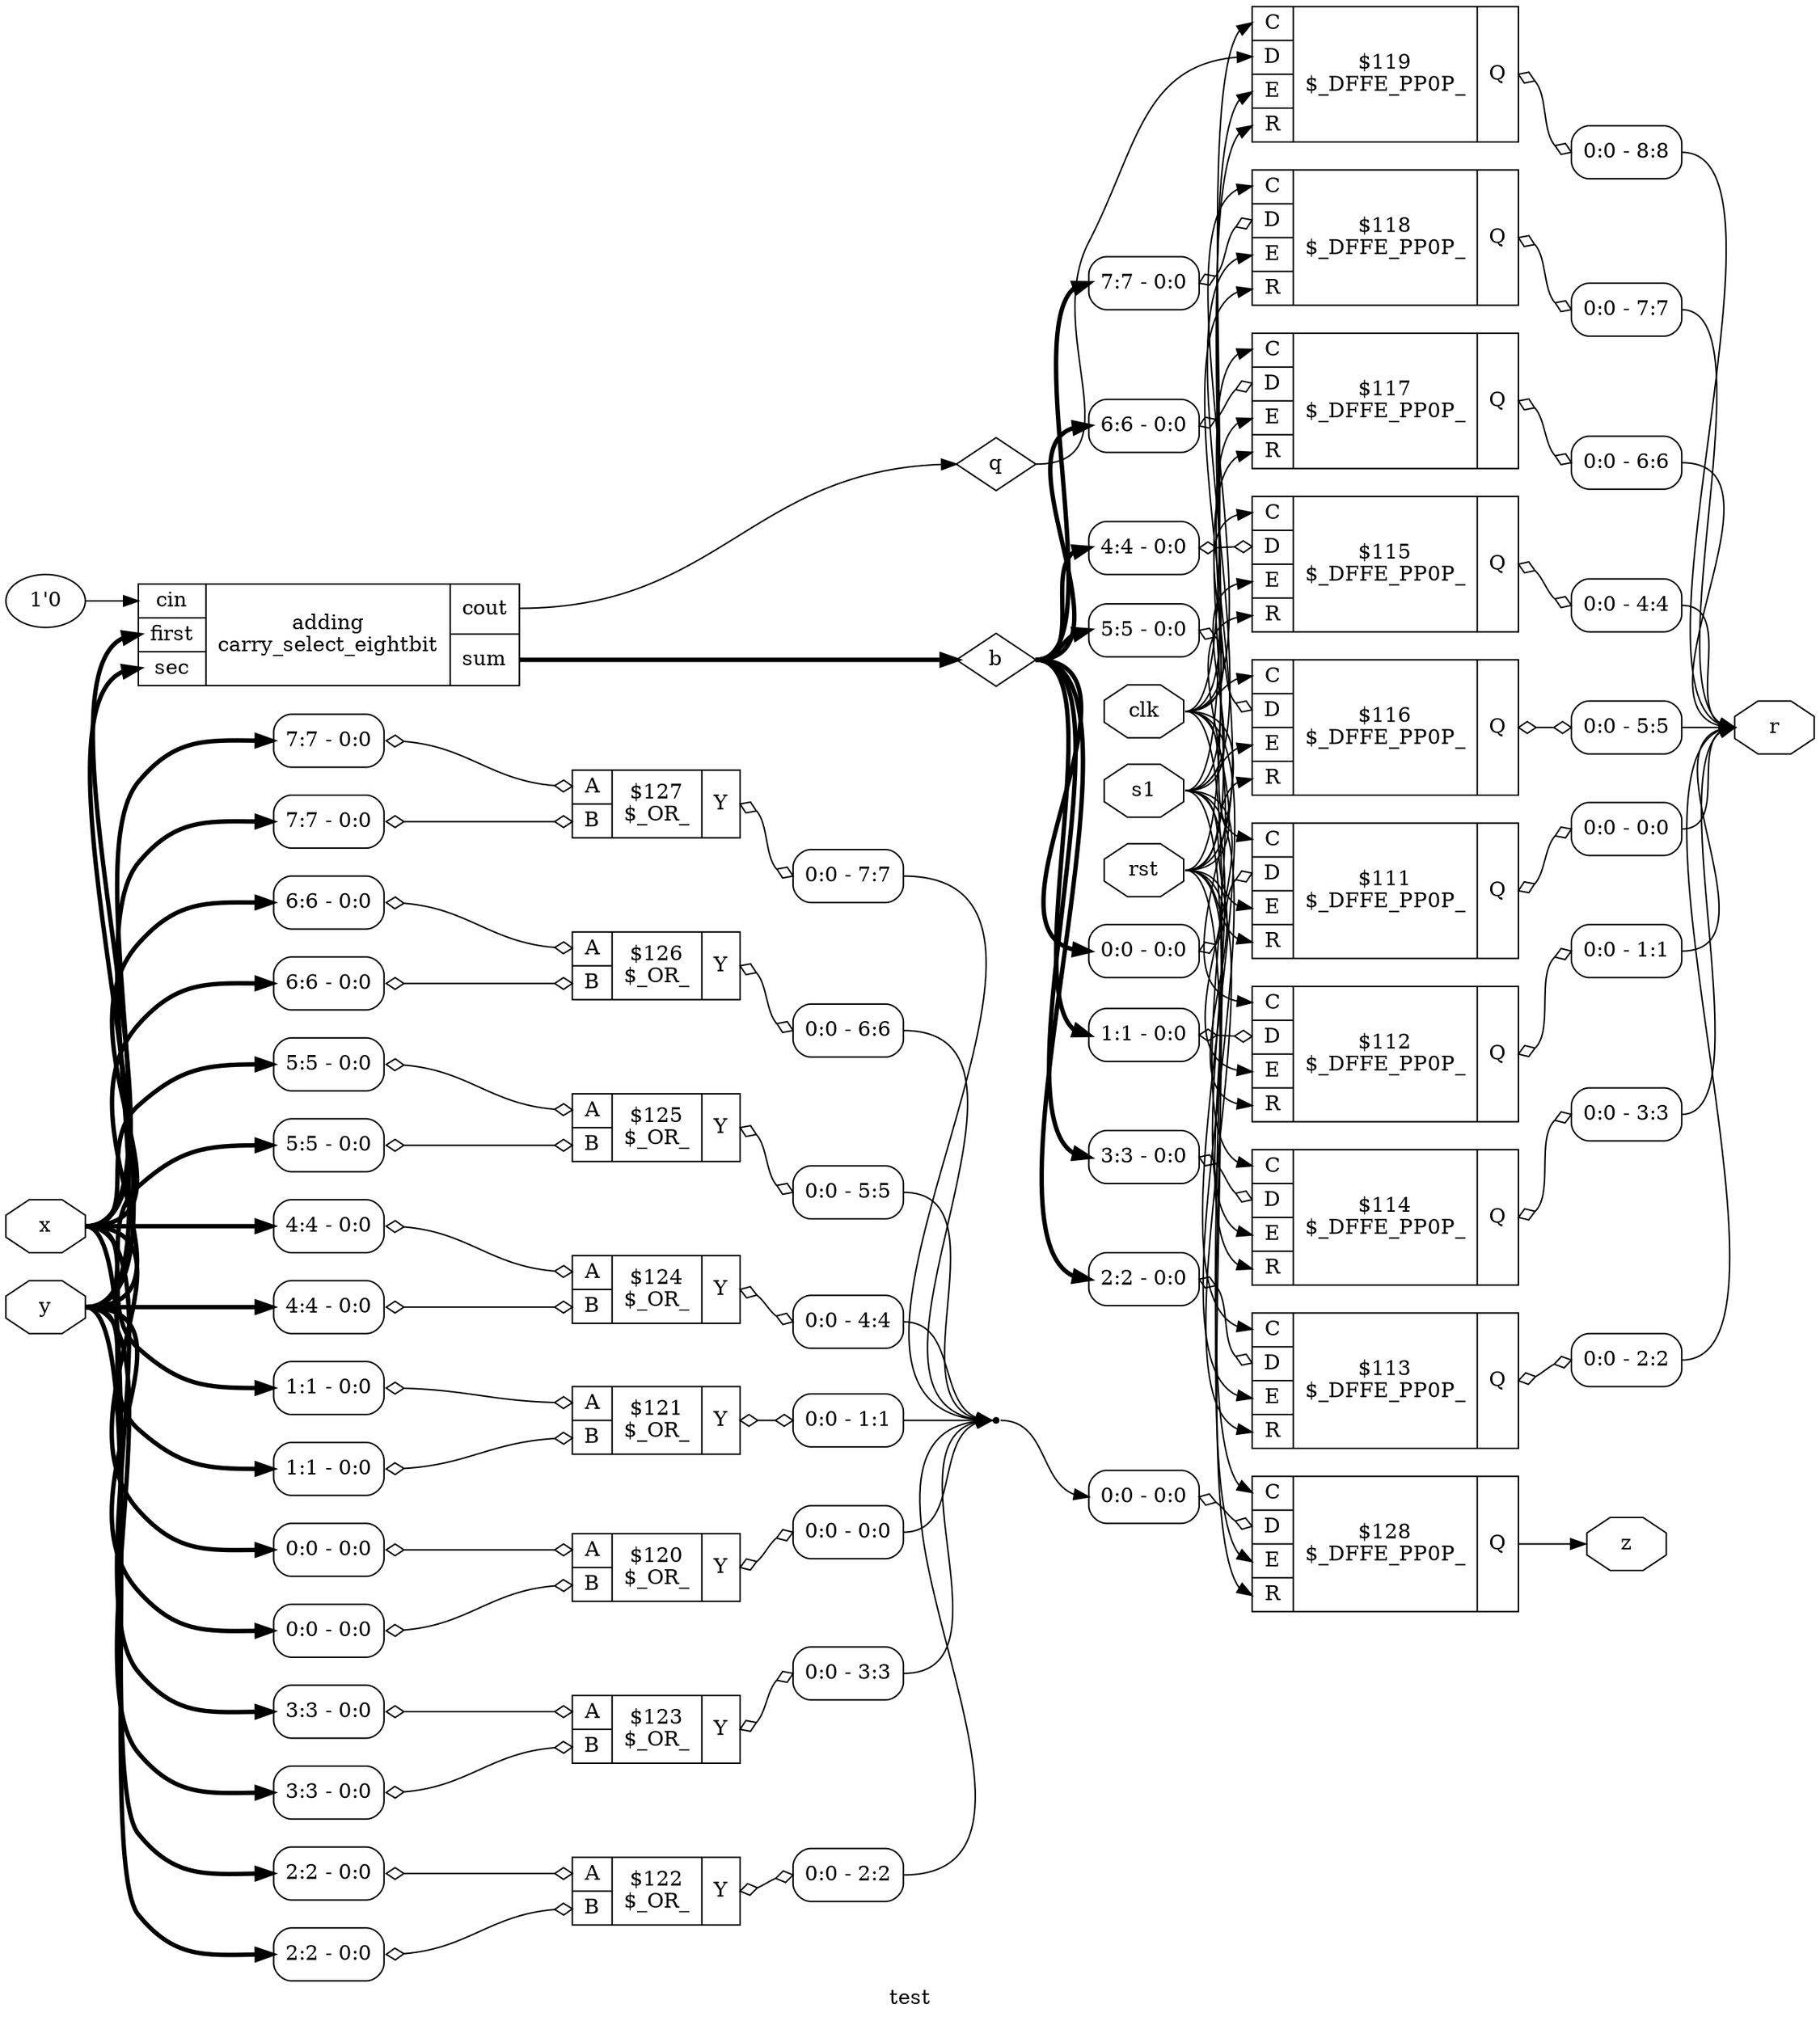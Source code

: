 digraph "test" {
label="test";
rankdir="LR";
remincross=true;
n2 [ shape=diamond, label="b", color="black", fontcolor="black" ];
n3 [ shape=octagon, label="clk", color="black", fontcolor="black" ];
n4 [ shape=diamond, label="q", color="black", fontcolor="black" ];
n5 [ shape=octagon, label="r", color="black", fontcolor="black" ];
n6 [ shape=octagon, label="rst", color="black", fontcolor="black" ];
n7 [ shape=octagon, label="s1", color="black", fontcolor="black" ];
n8 [ shape=octagon, label="x", color="black", fontcolor="black" ];
n9 [ shape=octagon, label="y", color="black", fontcolor="black" ];
n10 [ shape=octagon, label="z", color="black", fontcolor="black" ];
c14 [ shape=record, label="{{<p11> A|<p12> B}|$126\n$_OR_|{<p13> Y}}" ];
x0 [ shape=record, style=rounded, label="<s0> 0:0 - 6:6 " ];
c14:p13:e -> x0:w [arrowhead=odiamond, arrowtail=odiamond, dir=both, color="black", label=""];
x1 [ shape=record, style=rounded, label="<s0> 6:6 - 0:0 " ];
x1:e -> c14:p12:w [arrowhead=odiamond, arrowtail=odiamond, dir=both, color="black", label=""];
x2 [ shape=record, style=rounded, label="<s0> 6:6 - 0:0 " ];
x2:e -> c14:p11:w [arrowhead=odiamond, arrowtail=odiamond, dir=both, color="black", label=""];
c15 [ shape=record, label="{{<p11> A|<p12> B}|$125\n$_OR_|{<p13> Y}}" ];
x3 [ shape=record, style=rounded, label="<s0> 0:0 - 5:5 " ];
c15:p13:e -> x3:w [arrowhead=odiamond, arrowtail=odiamond, dir=both, color="black", label=""];
x4 [ shape=record, style=rounded, label="<s0> 5:5 - 0:0 " ];
x4:e -> c15:p12:w [arrowhead=odiamond, arrowtail=odiamond, dir=both, color="black", label=""];
x5 [ shape=record, style=rounded, label="<s0> 5:5 - 0:0 " ];
x5:e -> c15:p11:w [arrowhead=odiamond, arrowtail=odiamond, dir=both, color="black", label=""];
c16 [ shape=record, label="{{<p11> A|<p12> B}|$124\n$_OR_|{<p13> Y}}" ];
x6 [ shape=record, style=rounded, label="<s0> 0:0 - 4:4 " ];
c16:p13:e -> x6:w [arrowhead=odiamond, arrowtail=odiamond, dir=both, color="black", label=""];
x7 [ shape=record, style=rounded, label="<s0> 4:4 - 0:0 " ];
x7:e -> c16:p12:w [arrowhead=odiamond, arrowtail=odiamond, dir=both, color="black", label=""];
x8 [ shape=record, style=rounded, label="<s0> 4:4 - 0:0 " ];
x8:e -> c16:p11:w [arrowhead=odiamond, arrowtail=odiamond, dir=both, color="black", label=""];
c17 [ shape=record, label="{{<p11> A|<p12> B}|$123\n$_OR_|{<p13> Y}}" ];
x9 [ shape=record, style=rounded, label="<s0> 0:0 - 3:3 " ];
c17:p13:e -> x9:w [arrowhead=odiamond, arrowtail=odiamond, dir=both, color="black", label=""];
x10 [ shape=record, style=rounded, label="<s0> 3:3 - 0:0 " ];
x10:e -> c17:p12:w [arrowhead=odiamond, arrowtail=odiamond, dir=both, color="black", label=""];
x11 [ shape=record, style=rounded, label="<s0> 3:3 - 0:0 " ];
x11:e -> c17:p11:w [arrowhead=odiamond, arrowtail=odiamond, dir=both, color="black", label=""];
c18 [ shape=record, label="{{<p11> A|<p12> B}|$122\n$_OR_|{<p13> Y}}" ];
x12 [ shape=record, style=rounded, label="<s0> 0:0 - 2:2 " ];
c18:p13:e -> x12:w [arrowhead=odiamond, arrowtail=odiamond, dir=both, color="black", label=""];
x13 [ shape=record, style=rounded, label="<s0> 2:2 - 0:0 " ];
x13:e -> c18:p12:w [arrowhead=odiamond, arrowtail=odiamond, dir=both, color="black", label=""];
x14 [ shape=record, style=rounded, label="<s0> 2:2 - 0:0 " ];
x14:e -> c18:p11:w [arrowhead=odiamond, arrowtail=odiamond, dir=both, color="black", label=""];
c19 [ shape=record, label="{{<p11> A|<p12> B}|$121\n$_OR_|{<p13> Y}}" ];
x15 [ shape=record, style=rounded, label="<s0> 0:0 - 1:1 " ];
c19:p13:e -> x15:w [arrowhead=odiamond, arrowtail=odiamond, dir=both, color="black", label=""];
x16 [ shape=record, style=rounded, label="<s0> 1:1 - 0:0 " ];
x16:e -> c19:p12:w [arrowhead=odiamond, arrowtail=odiamond, dir=both, color="black", label=""];
x17 [ shape=record, style=rounded, label="<s0> 1:1 - 0:0 " ];
x17:e -> c19:p11:w [arrowhead=odiamond, arrowtail=odiamond, dir=both, color="black", label=""];
c20 [ shape=record, label="{{<p11> A|<p12> B}|$120\n$_OR_|{<p13> Y}}" ];
x18 [ shape=record, style=rounded, label="<s0> 0:0 - 0:0 " ];
c20:p13:e -> x18:w [arrowhead=odiamond, arrowtail=odiamond, dir=both, color="black", label=""];
x19 [ shape=record, style=rounded, label="<s0> 0:0 - 0:0 " ];
x19:e -> c20:p12:w [arrowhead=odiamond, arrowtail=odiamond, dir=both, color="black", label=""];
x20 [ shape=record, style=rounded, label="<s0> 0:0 - 0:0 " ];
x20:e -> c20:p11:w [arrowhead=odiamond, arrowtail=odiamond, dir=both, color="black", label=""];
c26 [ shape=record, label="{{<p21> C|<p22> D|<p23> E|<p24> R}|$118\n$_DFFE_PP0P_|{<p25> Q}}" ];
x21 [ shape=record, style=rounded, label="<s0> 0:0 - 7:7 " ];
c26:p25:e -> x21:w [arrowhead=odiamond, arrowtail=odiamond, dir=both, color="black", label=""];
x22 [ shape=record, style=rounded, label="<s0> 7:7 - 0:0 " ];
x22:e -> c26:p22:w [arrowhead=odiamond, arrowtail=odiamond, dir=both, color="black", label=""];
c27 [ shape=record, label="{{<p21> C|<p22> D|<p23> E|<p24> R}|$117\n$_DFFE_PP0P_|{<p25> Q}}" ];
x23 [ shape=record, style=rounded, label="<s0> 0:0 - 6:6 " ];
c27:p25:e -> x23:w [arrowhead=odiamond, arrowtail=odiamond, dir=both, color="black", label=""];
x24 [ shape=record, style=rounded, label="<s0> 6:6 - 0:0 " ];
x24:e -> c27:p22:w [arrowhead=odiamond, arrowtail=odiamond, dir=both, color="black", label=""];
c28 [ shape=record, label="{{<p21> C|<p22> D|<p23> E|<p24> R}|$116\n$_DFFE_PP0P_|{<p25> Q}}" ];
x25 [ shape=record, style=rounded, label="<s0> 0:0 - 5:5 " ];
c28:p25:e -> x25:w [arrowhead=odiamond, arrowtail=odiamond, dir=both, color="black", label=""];
x26 [ shape=record, style=rounded, label="<s0> 5:5 - 0:0 " ];
x26:e -> c28:p22:w [arrowhead=odiamond, arrowtail=odiamond, dir=both, color="black", label=""];
c29 [ shape=record, label="{{<p21> C|<p22> D|<p23> E|<p24> R}|$115\n$_DFFE_PP0P_|{<p25> Q}}" ];
x27 [ shape=record, style=rounded, label="<s0> 0:0 - 4:4 " ];
c29:p25:e -> x27:w [arrowhead=odiamond, arrowtail=odiamond, dir=both, color="black", label=""];
x28 [ shape=record, style=rounded, label="<s0> 4:4 - 0:0 " ];
x28:e -> c29:p22:w [arrowhead=odiamond, arrowtail=odiamond, dir=both, color="black", label=""];
c30 [ shape=record, label="{{<p21> C|<p22> D|<p23> E|<p24> R}|$114\n$_DFFE_PP0P_|{<p25> Q}}" ];
x29 [ shape=record, style=rounded, label="<s0> 0:0 - 3:3 " ];
c30:p25:e -> x29:w [arrowhead=odiamond, arrowtail=odiamond, dir=both, color="black", label=""];
x30 [ shape=record, style=rounded, label="<s0> 3:3 - 0:0 " ];
x30:e -> c30:p22:w [arrowhead=odiamond, arrowtail=odiamond, dir=both, color="black", label=""];
c31 [ shape=record, label="{{<p21> C|<p22> D|<p23> E|<p24> R}|$113\n$_DFFE_PP0P_|{<p25> Q}}" ];
x31 [ shape=record, style=rounded, label="<s0> 0:0 - 2:2 " ];
c31:p25:e -> x31:w [arrowhead=odiamond, arrowtail=odiamond, dir=both, color="black", label=""];
x32 [ shape=record, style=rounded, label="<s0> 2:2 - 0:0 " ];
x32:e -> c31:p22:w [arrowhead=odiamond, arrowtail=odiamond, dir=both, color="black", label=""];
c32 [ shape=record, label="{{<p21> C|<p22> D|<p23> E|<p24> R}|$112\n$_DFFE_PP0P_|{<p25> Q}}" ];
x33 [ shape=record, style=rounded, label="<s0> 0:0 - 1:1 " ];
c32:p25:e -> x33:w [arrowhead=odiamond, arrowtail=odiamond, dir=both, color="black", label=""];
x34 [ shape=record, style=rounded, label="<s0> 1:1 - 0:0 " ];
x34:e -> c32:p22:w [arrowhead=odiamond, arrowtail=odiamond, dir=both, color="black", label=""];
c33 [ shape=record, label="{{<p21> C|<p22> D|<p23> E|<p24> R}|$111\n$_DFFE_PP0P_|{<p25> Q}}" ];
x35 [ shape=record, style=rounded, label="<s0> 0:0 - 0:0 " ];
c33:p25:e -> x35:w [arrowhead=odiamond, arrowtail=odiamond, dir=both, color="black", label=""];
x36 [ shape=record, style=rounded, label="<s0> 0:0 - 0:0 " ];
x36:e -> c33:p22:w [arrowhead=odiamond, arrowtail=odiamond, dir=both, color="black", label=""];
c34 [ shape=record, label="{{<p21> C|<p22> D|<p23> E|<p24> R}|$119\n$_DFFE_PP0P_|{<p25> Q}}" ];
x37 [ shape=record, style=rounded, label="<s0> 0:0 - 8:8 " ];
c34:p25:e -> x37:w [arrowhead=odiamond, arrowtail=odiamond, dir=both, color="black", label=""];
c35 [ shape=record, label="{{<p21> C|<p22> D|<p23> E|<p24> R}|$128\n$_DFFE_PP0P_|{<p25> Q}}" ];
x38 [ shape=record, style=rounded, label="<s0> 0:0 - 0:0 " ];
x38:e -> c35:p22:w [arrowhead=odiamond, arrowtail=odiamond, dir=both, color="black", label=""];
c36 [ shape=record, label="{{<p11> A|<p12> B}|$127\n$_OR_|{<p13> Y}}" ];
x39 [ shape=record, style=rounded, label="<s0> 0:0 - 7:7 " ];
c36:p13:e -> x39:w [arrowhead=odiamond, arrowtail=odiamond, dir=both, color="black", label=""];
x40 [ shape=record, style=rounded, label="<s0> 7:7 - 0:0 " ];
x40:e -> c36:p12:w [arrowhead=odiamond, arrowtail=odiamond, dir=both, color="black", label=""];
x41 [ shape=record, style=rounded, label="<s0> 7:7 - 0:0 " ];
x41:e -> c36:p11:w [arrowhead=odiamond, arrowtail=odiamond, dir=both, color="black", label=""];
v42 [ label="1'0" ];
c42 [ shape=record, label="{{<p37> cin|<p38> first|<p39> sec}|adding\ncarry_select_eightbit|{<p40> cout|<p41> sum}}" ];
n1 [ shape=point ];
x0:s0:e -> n1:w [color="black", label=""];
x12:s0:e -> n1:w [color="black", label=""];
x15:s0:e -> n1:w [color="black", label=""];
x18:s0:e -> n1:w [color="black", label=""];
x39:s0:e -> n1:w [color="black", label=""];
x3:s0:e -> n1:w [color="black", label=""];
x6:s0:e -> n1:w [color="black", label=""];
x9:s0:e -> n1:w [color="black", label=""];
n1:e -> x38:s0:w [color="black", label=""];
c35:p25:e -> n10:w [color="black", label=""];
c42:p41:e -> n2:w [color="black", style="setlinewidth(3)", label=""];
n2:e -> x22:s0:w [color="black", style="setlinewidth(3)", label=""];
n2:e -> x24:s0:w [color="black", style="setlinewidth(3)", label=""];
n2:e -> x26:s0:w [color="black", style="setlinewidth(3)", label=""];
n2:e -> x28:s0:w [color="black", style="setlinewidth(3)", label=""];
n2:e -> x30:s0:w [color="black", style="setlinewidth(3)", label=""];
n2:e -> x32:s0:w [color="black", style="setlinewidth(3)", label=""];
n2:e -> x34:s0:w [color="black", style="setlinewidth(3)", label=""];
n2:e -> x36:s0:w [color="black", style="setlinewidth(3)", label=""];
n3:e -> c26:p21:w [color="black", label=""];
n3:e -> c27:p21:w [color="black", label=""];
n3:e -> c28:p21:w [color="black", label=""];
n3:e -> c29:p21:w [color="black", label=""];
n3:e -> c30:p21:w [color="black", label=""];
n3:e -> c31:p21:w [color="black", label=""];
n3:e -> c32:p21:w [color="black", label=""];
n3:e -> c33:p21:w [color="black", label=""];
n3:e -> c34:p21:w [color="black", label=""];
n3:e -> c35:p21:w [color="black", label=""];
c42:p40:e -> n4:w [color="black", label=""];
n4:e -> c34:p22:w [color="black", label=""];
x21:s0:e -> n5:w [color="black", label=""];
x23:s0:e -> n5:w [color="black", label=""];
x25:s0:e -> n5:w [color="black", label=""];
x27:s0:e -> n5:w [color="black", label=""];
x29:s0:e -> n5:w [color="black", label=""];
x31:s0:e -> n5:w [color="black", label=""];
x33:s0:e -> n5:w [color="black", label=""];
x35:s0:e -> n5:w [color="black", label=""];
x37:s0:e -> n5:w [color="black", label=""];
n6:e -> c26:p24:w [color="black", label=""];
n6:e -> c27:p24:w [color="black", label=""];
n6:e -> c28:p24:w [color="black", label=""];
n6:e -> c29:p24:w [color="black", label=""];
n6:e -> c30:p24:w [color="black", label=""];
n6:e -> c31:p24:w [color="black", label=""];
n6:e -> c32:p24:w [color="black", label=""];
n6:e -> c33:p24:w [color="black", label=""];
n6:e -> c34:p24:w [color="black", label=""];
n6:e -> c35:p24:w [color="black", label=""];
n7:e -> c26:p23:w [color="black", label=""];
n7:e -> c27:p23:w [color="black", label=""];
n7:e -> c28:p23:w [color="black", label=""];
n7:e -> c29:p23:w [color="black", label=""];
n7:e -> c30:p23:w [color="black", label=""];
n7:e -> c31:p23:w [color="black", label=""];
n7:e -> c32:p23:w [color="black", label=""];
n7:e -> c33:p23:w [color="black", label=""];
n7:e -> c34:p23:w [color="black", label=""];
n7:e -> c35:p23:w [color="black", label=""];
n8:e -> c42:p38:w [color="black", style="setlinewidth(3)", label=""];
n8:e -> x11:s0:w [color="black", style="setlinewidth(3)", label=""];
n8:e -> x14:s0:w [color="black", style="setlinewidth(3)", label=""];
n8:e -> x17:s0:w [color="black", style="setlinewidth(3)", label=""];
n8:e -> x20:s0:w [color="black", style="setlinewidth(3)", label=""];
n8:e -> x2:s0:w [color="black", style="setlinewidth(3)", label=""];
n8:e -> x41:s0:w [color="black", style="setlinewidth(3)", label=""];
n8:e -> x5:s0:w [color="black", style="setlinewidth(3)", label=""];
n8:e -> x8:s0:w [color="black", style="setlinewidth(3)", label=""];
n9:e -> c42:p39:w [color="black", style="setlinewidth(3)", label=""];
n9:e -> x10:s0:w [color="black", style="setlinewidth(3)", label=""];
n9:e -> x13:s0:w [color="black", style="setlinewidth(3)", label=""];
n9:e -> x16:s0:w [color="black", style="setlinewidth(3)", label=""];
n9:e -> x19:s0:w [color="black", style="setlinewidth(3)", label=""];
n9:e -> x1:s0:w [color="black", style="setlinewidth(3)", label=""];
n9:e -> x40:s0:w [color="black", style="setlinewidth(3)", label=""];
n9:e -> x4:s0:w [color="black", style="setlinewidth(3)", label=""];
n9:e -> x7:s0:w [color="black", style="setlinewidth(3)", label=""];
v42:e -> c42:p37:w [color="black", label=""];
}
